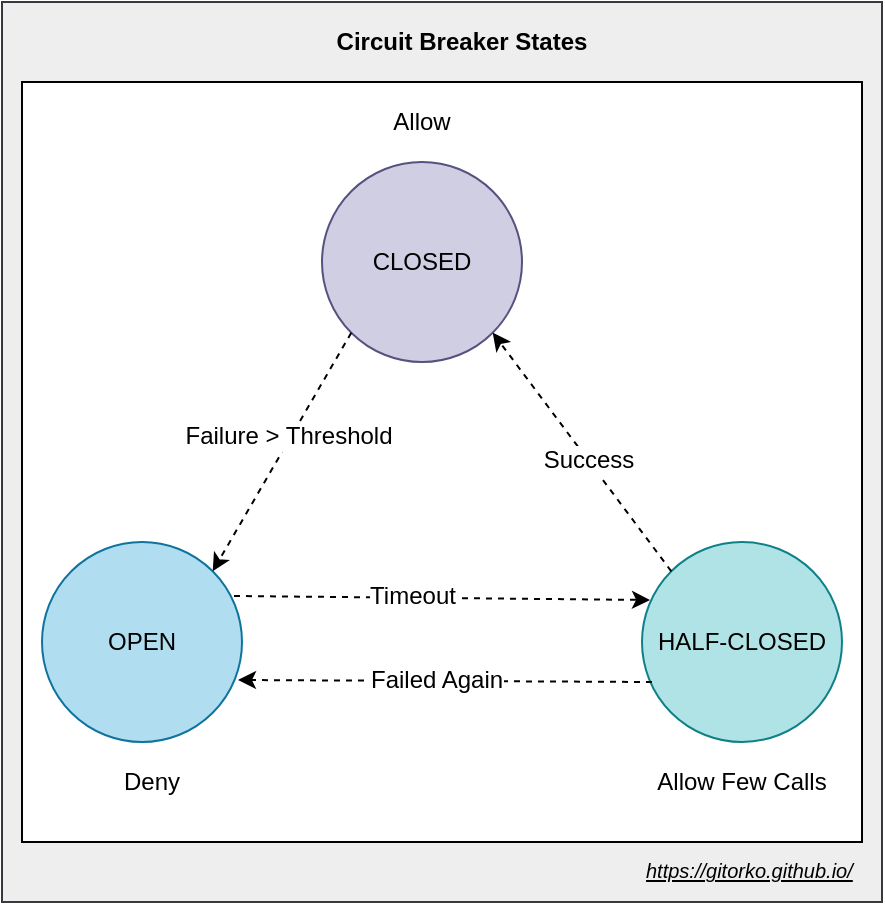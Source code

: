 <mxfile version="12.6.5" type="device"><diagram id="hSm0YZmAKMtRaQ-wbzvs" name="Page-1"><mxGraphModel dx="1106" dy="852" grid="1" gridSize="10" guides="1" tooltips="1" connect="1" arrows="1" fold="1" page="1" pageScale="1" pageWidth="500" pageHeight="1200" math="0" shadow="0"><root><mxCell id="0"/><mxCell id="1" parent="0"/><mxCell id="46ybe38AjFdkLtojlNys-21" value="" style="rounded=0;whiteSpace=wrap;html=1;fillColor=#eeeeee;strokeColor=#36393d;" vertex="1" parent="1"><mxGeometry x="30" y="50" width="440" height="450" as="geometry"/></mxCell><mxCell id="46ybe38AjFdkLtojlNys-20" value="" style="rounded=0;whiteSpace=wrap;html=1;" vertex="1" parent="1"><mxGeometry x="40" y="90" width="420" height="380" as="geometry"/></mxCell><mxCell id="46ybe38AjFdkLtojlNys-1" value="CLOSED" style="ellipse;whiteSpace=wrap;html=1;aspect=fixed;fillColor=#d0cee2;strokeColor=#56517e;" vertex="1" parent="1"><mxGeometry x="190" y="130" width="100" height="100" as="geometry"/></mxCell><mxCell id="46ybe38AjFdkLtojlNys-2" value="OPEN" style="ellipse;whiteSpace=wrap;html=1;aspect=fixed;fillColor=#b1ddf0;strokeColor=#10739e;" vertex="1" parent="1"><mxGeometry x="50" y="320" width="100" height="100" as="geometry"/></mxCell><mxCell id="46ybe38AjFdkLtojlNys-3" value="HALF-CLOSED" style="ellipse;whiteSpace=wrap;html=1;aspect=fixed;fillColor=#b0e3e6;strokeColor=#0e8088;" vertex="1" parent="1"><mxGeometry x="350" y="320" width="100" height="100" as="geometry"/></mxCell><mxCell id="46ybe38AjFdkLtojlNys-5" value="" style="endArrow=classic;html=1;entryX=1;entryY=0;entryDx=0;entryDy=0;exitX=0;exitY=1;exitDx=0;exitDy=0;dashed=1;" edge="1" parent="1" source="46ybe38AjFdkLtojlNys-1" target="46ybe38AjFdkLtojlNys-2"><mxGeometry width="50" height="50" relative="1" as="geometry"><mxPoint x="230" y="280" as="sourcePoint"/><mxPoint x="280" y="230" as="targetPoint"/></mxGeometry></mxCell><mxCell id="46ybe38AjFdkLtojlNys-9" value="Failure &amp;gt; Threshold" style="text;html=1;align=center;verticalAlign=middle;resizable=0;points=[];labelBackgroundColor=#ffffff;" vertex="1" connectable="0" parent="46ybe38AjFdkLtojlNys-5"><mxGeometry x="-0.115" y="-2" relative="1" as="geometry"><mxPoint as="offset"/></mxGeometry></mxCell><mxCell id="46ybe38AjFdkLtojlNys-6" value="" style="endArrow=classic;html=1;exitX=0;exitY=0;exitDx=0;exitDy=0;dashed=1;entryX=1;entryY=1;entryDx=0;entryDy=0;" edge="1" parent="1" source="46ybe38AjFdkLtojlNys-3" target="46ybe38AjFdkLtojlNys-1"><mxGeometry width="50" height="50" relative="1" as="geometry"><mxPoint x="244.645" y="225.355" as="sourcePoint"/><mxPoint x="350" y="150" as="targetPoint"/></mxGeometry></mxCell><mxCell id="46ybe38AjFdkLtojlNys-10" value="Success" style="text;html=1;align=center;verticalAlign=middle;resizable=0;points=[];labelBackgroundColor=#ffffff;" vertex="1" connectable="0" parent="46ybe38AjFdkLtojlNys-6"><mxGeometry x="-0.067" relative="1" as="geometry"><mxPoint as="offset"/></mxGeometry></mxCell><mxCell id="46ybe38AjFdkLtojlNys-7" value="" style="endArrow=classic;html=1;dashed=1;exitX=0.96;exitY=0.27;exitDx=0;exitDy=0;exitPerimeter=0;entryX=0.04;entryY=0.29;entryDx=0;entryDy=0;entryPerimeter=0;" edge="1" parent="1" source="46ybe38AjFdkLtojlNys-2" target="46ybe38AjFdkLtojlNys-3"><mxGeometry width="50" height="50" relative="1" as="geometry"><mxPoint x="200" y="370" as="sourcePoint"/><mxPoint x="250" y="320" as="targetPoint"/></mxGeometry></mxCell><mxCell id="46ybe38AjFdkLtojlNys-19" value="Timeout" style="text;html=1;align=center;verticalAlign=middle;resizable=0;points=[];labelBackgroundColor=#ffffff;" vertex="1" connectable="0" parent="46ybe38AjFdkLtojlNys-7"><mxGeometry x="-0.144" y="1" relative="1" as="geometry"><mxPoint as="offset"/></mxGeometry></mxCell><mxCell id="46ybe38AjFdkLtojlNys-8" value="" style="endArrow=classic;html=1;dashed=1;exitX=0.05;exitY=0.7;exitDx=0;exitDy=0;exitPerimeter=0;entryX=0.98;entryY=0.69;entryDx=0;entryDy=0;entryPerimeter=0;" edge="1" parent="1" source="46ybe38AjFdkLtojlNys-3" target="46ybe38AjFdkLtojlNys-2"><mxGeometry width="50" height="50" relative="1" as="geometry"><mxPoint x="156" y="357" as="sourcePoint"/><mxPoint x="230" y="530" as="targetPoint"/></mxGeometry></mxCell><mxCell id="46ybe38AjFdkLtojlNys-18" value="Failed Again" style="text;html=1;align=center;verticalAlign=middle;resizable=0;points=[];labelBackgroundColor=#ffffff;" vertex="1" connectable="0" parent="46ybe38AjFdkLtojlNys-8"><mxGeometry x="0.043" y="-1" relative="1" as="geometry"><mxPoint as="offset"/></mxGeometry></mxCell><mxCell id="46ybe38AjFdkLtojlNys-11" value="Allow" style="text;html=1;strokeColor=none;fillColor=none;align=center;verticalAlign=middle;whiteSpace=wrap;rounded=0;" vertex="1" parent="1"><mxGeometry x="220" y="100" width="40" height="20" as="geometry"/></mxCell><mxCell id="46ybe38AjFdkLtojlNys-13" value="Allow Few Calls" style="text;html=1;strokeColor=none;fillColor=none;align=center;verticalAlign=middle;whiteSpace=wrap;rounded=0;" vertex="1" parent="1"><mxGeometry x="355" y="430" width="90" height="20" as="geometry"/></mxCell><mxCell id="46ybe38AjFdkLtojlNys-14" value="Deny" style="text;html=1;strokeColor=none;fillColor=none;align=center;verticalAlign=middle;whiteSpace=wrap;rounded=0;" vertex="1" parent="1"><mxGeometry x="60" y="430" width="90" height="20" as="geometry"/></mxCell><mxCell id="46ybe38AjFdkLtojlNys-22" value="Circuit Breaker States" style="text;html=1;strokeColor=none;fillColor=none;align=center;verticalAlign=middle;whiteSpace=wrap;rounded=0;fontStyle=1" vertex="1" parent="1"><mxGeometry x="190" y="60" width="140" height="20" as="geometry"/></mxCell><UserObject label="&lt;font style=&quot;font-size: 10px&quot;&gt;&lt;i&gt;&lt;u&gt;https://gitorko.github.io/&lt;/u&gt;&lt;/i&gt;&lt;/font&gt;" link="https://gitorko.github.io/" id="46ybe38AjFdkLtojlNys-25"><mxCell style="text;html=1;" vertex="1" parent="1"><mxGeometry x="350" y="470" width="110" height="30" as="geometry"/></mxCell></UserObject></root></mxGraphModel></diagram></mxfile>